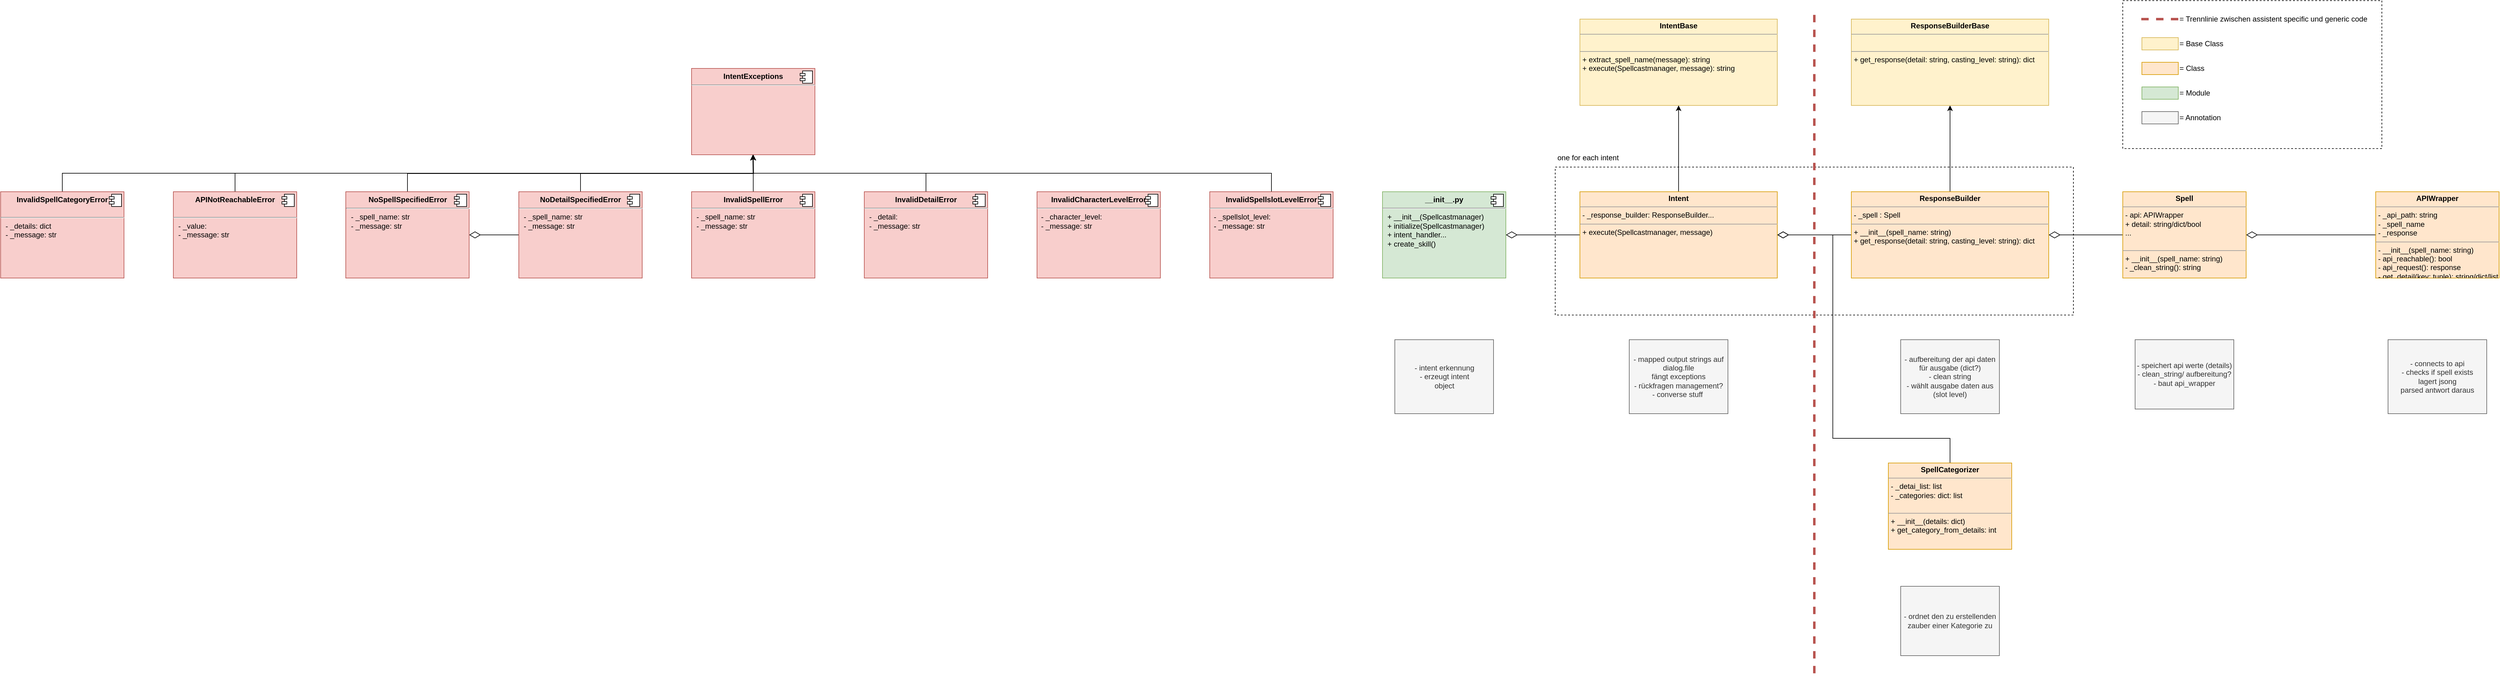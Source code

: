 <mxfile version="14.1.8" type="device"><diagram id="7a9b0gRVRB2r2v6Qlt2D" name="Seite-1"><mxGraphModel dx="4154" dy="967" grid="1" gridSize="10" guides="1" tooltips="1" connect="1" arrows="1" fold="1" page="1" pageScale="1" pageWidth="827" pageHeight="1169" math="0" shadow="0"><root><mxCell id="0"/><mxCell id="1" parent="0"/><mxCell id="eqXlYjlxtIKrxKtsxWFo-12" value="" style="rounded=0;whiteSpace=wrap;html=1;fillColor=none;dashed=1;" parent="1" vertex="1"><mxGeometry x="240" y="280" width="840" height="240" as="geometry"/></mxCell><mxCell id="cicyk6fSiz8CH4mB3oOW-80" value="- intent erkennung&lt;br&gt;- erzeugt intent &lt;br&gt;object" style="html=1;fillColor=#f5f5f5;strokeColor=#666666;fontColor=#333333;" parent="1" vertex="1"><mxGeometry x="-20" y="560" width="160" height="120" as="geometry"/></mxCell><mxCell id="cicyk6fSiz8CH4mB3oOW-81" value="- mapped output strings auf dialog.file&lt;br&gt;fängt exceptions&lt;br&gt;- rückfragen management?&lt;br&gt;- converse stuff&amp;nbsp;" style="whiteSpace=wrap;html=1;fillColor=#f5f5f5;strokeColor=#666666;fontColor=#333333;" parent="1" vertex="1"><mxGeometry x="360" y="560" width="160" height="120" as="geometry"/></mxCell><mxCell id="cicyk6fSiz8CH4mB3oOW-82" value="- aufbereitung der api daten für ausgabe (dict?)&lt;br&gt;- clean string&lt;br&gt;- wählt ausgabe daten aus (slot level)" style="whiteSpace=wrap;html=1;fillColor=#f5f5f5;strokeColor=#666666;fontColor=#333333;" parent="1" vertex="1"><mxGeometry x="800" y="560" width="160" height="120" as="geometry"/></mxCell><mxCell id="cicyk6fSiz8CH4mB3oOW-83" value="- speichert api werte (details)&lt;br&gt;- clean_string/ aufbereitung?&lt;br&gt;- baut api_wrapper" style="whiteSpace=wrap;html=1;fillColor=#f5f5f5;strokeColor=#666666;fontColor=#333333;" parent="1" vertex="1"><mxGeometry x="1180" y="560" width="160" height="112.5" as="geometry"/></mxCell><mxCell id="cicyk6fSiz8CH4mB3oOW-85" value="- connects to api&lt;br&gt;- checks if spell exists&lt;br&gt;lagert jsong&lt;br&gt;parsed antwort daraus" style="whiteSpace=wrap;html=1;fillColor=#f5f5f5;strokeColor=#666666;fontColor=#333333;" parent="1" vertex="1"><mxGeometry x="1590" y="560" width="160" height="120" as="geometry"/></mxCell><mxCell id="Ix2IAG6Sees71L86SU07-5" value="&lt;p style=&quot;margin: 0px ; margin-top: 6px ; text-align: center&quot;&gt;&lt;b&gt;__init__.py&lt;/b&gt;&lt;/p&gt;&lt;hr&gt;&lt;p style=&quot;margin: 0px ; margin-left: 8px&quot;&gt;+ __init__(Spellcastmanager)&lt;/p&gt;&lt;p style=&quot;margin: 0px ; margin-left: 8px&quot;&gt;+ initialize(Spellcastmanager)&lt;/p&gt;&lt;p style=&quot;margin: 0px ; margin-left: 8px&quot;&gt;+ intent_handler...&lt;/p&gt;&lt;p style=&quot;margin: 0px ; margin-left: 8px&quot;&gt;+ create_skill()&lt;/p&gt;" style="align=left;overflow=fill;html=1;dropTarget=0;fillColor=#d5e8d4;strokeColor=#82b366;" parent="1" vertex="1"><mxGeometry x="-40" y="320" width="200" height="140" as="geometry"/></mxCell><mxCell id="Ix2IAG6Sees71L86SU07-6" value="" style="shape=component;jettyWidth=8;jettyHeight=4;" parent="Ix2IAG6Sees71L86SU07-5" vertex="1"><mxGeometry x="1" width="20" height="20" relative="1" as="geometry"><mxPoint x="-24" y="4" as="offset"/></mxGeometry></mxCell><mxCell id="Ix2IAG6Sees71L86SU07-11" value="&lt;p style=&quot;margin: 0px ; margin-top: 4px ; text-align: center&quot;&gt;&lt;b&gt;IntentBase&lt;/b&gt;&lt;/p&gt;&lt;hr size=&quot;1&quot;&gt;&lt;p style=&quot;margin: 0px ; margin-left: 4px&quot;&gt;&lt;br&gt;&lt;/p&gt;&lt;hr size=&quot;1&quot;&gt;&lt;p style=&quot;margin: 0px ; margin-left: 4px&quot;&gt;&lt;span&gt;+ extract_spell_name(message): string&lt;/span&gt;&lt;br&gt;&lt;/p&gt;&lt;p style=&quot;margin: 0px ; margin-left: 4px&quot;&gt;&lt;span&gt;+ execute(Spellcastmanager, message): string&lt;/span&gt;&lt;/p&gt;" style="verticalAlign=top;align=left;overflow=fill;fontSize=12;fontFamily=Helvetica;html=1;fillColor=#fff2cc;strokeColor=#d6b656;" parent="1" vertex="1"><mxGeometry x="280" y="40" width="320" height="140" as="geometry"/></mxCell><mxCell id="eqXlYjlxtIKrxKtsxWFo-1" style="edgeStyle=orthogonalEdgeStyle;rounded=0;orthogonalLoop=1;jettySize=auto;html=1;exitX=0.5;exitY=0;exitDx=0;exitDy=0;entryX=0.5;entryY=1;entryDx=0;entryDy=0;" parent="1" source="Ix2IAG6Sees71L86SU07-16" target="Ix2IAG6Sees71L86SU07-11" edge="1"><mxGeometry relative="1" as="geometry"/></mxCell><mxCell id="eqXlYjlxtIKrxKtsxWFo-4" style="edgeStyle=orthogonalEdgeStyle;rounded=0;orthogonalLoop=1;jettySize=auto;html=1;exitX=0;exitY=0.5;exitDx=0;exitDy=0;endArrow=diamondThin;endFill=0;endSize=16;" parent="1" source="Ix2IAG6Sees71L86SU07-16" target="Ix2IAG6Sees71L86SU07-5" edge="1"><mxGeometry relative="1" as="geometry"/></mxCell><mxCell id="Ix2IAG6Sees71L86SU07-16" value="&lt;p style=&quot;margin: 0px ; margin-top: 4px ; text-align: center&quot;&gt;&lt;b&gt;Intent&lt;/b&gt;&lt;/p&gt;&lt;hr size=&quot;1&quot;&gt;&lt;p style=&quot;margin: 0px ; margin-left: 4px&quot;&gt;- _response_builder: ResponseBuilder...&lt;/p&gt;&lt;hr size=&quot;1&quot;&gt;&lt;p style=&quot;margin: 0px ; margin-left: 4px&quot;&gt;&lt;span&gt;+ execute(Spellcastmanager, message)&lt;/span&gt;&lt;br&gt;&lt;/p&gt;" style="verticalAlign=top;align=left;overflow=fill;fontSize=12;fontFamily=Helvetica;html=1;fillColor=#ffe6cc;strokeColor=#d79b00;" parent="1" vertex="1"><mxGeometry x="280" y="320" width="320" height="140" as="geometry"/></mxCell><mxCell id="eqXlYjlxtIKrxKtsxWFo-9" style="edgeStyle=orthogonalEdgeStyle;rounded=0;orthogonalLoop=1;jettySize=auto;html=1;exitX=0;exitY=0.5;exitDx=0;exitDy=0;entryX=1;entryY=0.5;entryDx=0;entryDy=0;endArrow=diamondThin;endFill=0;endSize=16;" parent="1" source="Ix2IAG6Sees71L86SU07-17" target="Ix2IAG6Sees71L86SU07-16" edge="1"><mxGeometry relative="1" as="geometry"/></mxCell><mxCell id="eqXlYjlxtIKrxKtsxWFo-11" style="edgeStyle=orthogonalEdgeStyle;rounded=0;orthogonalLoop=1;jettySize=auto;html=1;exitX=0.5;exitY=0;exitDx=0;exitDy=0;entryX=0.5;entryY=1;entryDx=0;entryDy=0;endArrow=classic;endFill=1;endSize=6;" parent="1" source="Ix2IAG6Sees71L86SU07-17" target="eqXlYjlxtIKrxKtsxWFo-10" edge="1"><mxGeometry relative="1" as="geometry"/></mxCell><mxCell id="Ix2IAG6Sees71L86SU07-17" value="&lt;p style=&quot;margin: 0px ; margin-top: 4px ; text-align: center&quot;&gt;&lt;b&gt;ResponseBuilder&lt;/b&gt;&lt;/p&gt;&lt;hr size=&quot;1&quot;&gt;&lt;p style=&quot;margin: 0px ; margin-left: 4px&quot;&gt;- _spell : Spell&lt;/p&gt;&lt;hr size=&quot;1&quot;&gt;&lt;p style=&quot;margin: 0px ; margin-left: 4px&quot;&gt;+ __init__(spell_name: string)&lt;/p&gt;&lt;p style=&quot;margin: 0px ; margin-left: 4px&quot;&gt;+ get_response(detail: string, casting_level: string): dict&lt;/p&gt;" style="verticalAlign=top;align=left;overflow=fill;fontSize=12;fontFamily=Helvetica;html=1;fillColor=#ffe6cc;strokeColor=#d79b00;" parent="1" vertex="1"><mxGeometry x="720" y="320" width="320" height="140" as="geometry"/></mxCell><mxCell id="eqXlYjlxtIKrxKtsxWFo-6" style="edgeStyle=orthogonalEdgeStyle;rounded=0;orthogonalLoop=1;jettySize=auto;html=1;exitX=0;exitY=0.5;exitDx=0;exitDy=0;entryX=1;entryY=0.5;entryDx=0;entryDy=0;endArrow=diamondThin;endFill=0;endSize=16;" parent="1" source="Ix2IAG6Sees71L86SU07-18" target="Ix2IAG6Sees71L86SU07-17" edge="1"><mxGeometry relative="1" as="geometry"/></mxCell><mxCell id="Ix2IAG6Sees71L86SU07-18" value="&lt;p style=&quot;margin: 0px ; margin-top: 4px ; text-align: center&quot;&gt;&lt;b&gt;Spell&lt;/b&gt;&lt;/p&gt;&lt;hr size=&quot;1&quot;&gt;&lt;p style=&quot;margin: 0px ; margin-left: 4px&quot;&gt;- api: APIWrapper&lt;/p&gt;&lt;p style=&quot;margin: 0px ; margin-left: 4px&quot;&gt;+ detail: string/dict/bool&lt;/p&gt;&lt;p style=&quot;margin: 0px ; margin-left: 4px&quot;&gt;...&lt;/p&gt;&lt;p style=&quot;margin: 0px ; margin-left: 4px&quot;&gt;&lt;br&gt;&lt;/p&gt;&lt;hr size=&quot;1&quot;&gt;&lt;p style=&quot;margin: 0px ; margin-left: 4px&quot;&gt;&lt;span&gt;+ __init__(spell_name: string)&lt;/span&gt;&lt;/p&gt;&lt;p style=&quot;margin: 0px ; margin-left: 4px&quot;&gt;&lt;span&gt;- _clean_string(): string&lt;/span&gt;&lt;br&gt;&lt;/p&gt;" style="verticalAlign=top;align=left;overflow=fill;fontSize=12;fontFamily=Helvetica;html=1;fillColor=#ffe6cc;strokeColor=#d79b00;" parent="1" vertex="1"><mxGeometry x="1160" y="320" width="200" height="140" as="geometry"/></mxCell><mxCell id="eqXlYjlxtIKrxKtsxWFo-7" style="edgeStyle=orthogonalEdgeStyle;rounded=0;orthogonalLoop=1;jettySize=auto;html=1;exitX=0;exitY=0.5;exitDx=0;exitDy=0;entryX=1;entryY=0.5;entryDx=0;entryDy=0;endArrow=diamondThin;endFill=0;endSize=16;" parent="1" source="Ix2IAG6Sees71L86SU07-19" target="Ix2IAG6Sees71L86SU07-18" edge="1"><mxGeometry relative="1" as="geometry"/></mxCell><mxCell id="Ix2IAG6Sees71L86SU07-19" value="&lt;p style=&quot;margin: 0px ; margin-top: 4px ; text-align: center&quot;&gt;&lt;b&gt;APIWrapper&lt;/b&gt;&lt;/p&gt;&lt;hr size=&quot;1&quot;&gt;&lt;p style=&quot;margin: 0px ; margin-left: 4px&quot;&gt;- _api_path: string&lt;/p&gt;&lt;p style=&quot;margin: 0px ; margin-left: 4px&quot;&gt;- _spell_name&lt;/p&gt;&lt;p style=&quot;margin: 0px ; margin-left: 4px&quot;&gt;- _response&lt;/p&gt;&lt;hr size=&quot;1&quot;&gt;&lt;p style=&quot;margin: 0px ; margin-left: 4px&quot;&gt;- __init__(spell_name: string)&lt;/p&gt;&lt;p style=&quot;margin: 0px ; margin-left: 4px&quot;&gt;- api_reachable(): bool&lt;/p&gt;&lt;p style=&quot;margin: 0px ; margin-left: 4px&quot;&gt;- api_request(): response&lt;/p&gt;&lt;p style=&quot;margin: 0px ; margin-left: 4px&quot;&gt;- get_detail(key: tuple): string/dict/list&lt;/p&gt;" style="verticalAlign=top;align=left;overflow=fill;fontSize=12;fontFamily=Helvetica;html=1;fillColor=#ffe6cc;strokeColor=#d79b00;" parent="1" vertex="1"><mxGeometry x="1570" y="320" width="200" height="140" as="geometry"/></mxCell><mxCell id="eqXlYjlxtIKrxKtsxWFo-10" value="&lt;p style=&quot;margin: 0px ; margin-top: 4px ; text-align: center&quot;&gt;&lt;b&gt;ResponseBuilderBase&lt;/b&gt;&lt;/p&gt;&lt;hr size=&quot;1&quot;&gt;&lt;p style=&quot;margin: 0px ; margin-left: 4px&quot;&gt;&lt;br&gt;&lt;/p&gt;&lt;hr size=&quot;1&quot;&gt;&lt;p style=&quot;margin: 0px ; margin-left: 4px&quot;&gt;&lt;span&gt;+ get_response(detail: string, casting_level: string): dict&lt;/span&gt;&lt;/p&gt;" style="verticalAlign=top;align=left;overflow=fill;fontSize=12;fontFamily=Helvetica;html=1;fillColor=#fff2cc;strokeColor=#d6b656;" parent="1" vertex="1"><mxGeometry x="720" y="40" width="320" height="140" as="geometry"/></mxCell><mxCell id="eqXlYjlxtIKrxKtsxWFo-13" value="one for each intent&amp;nbsp;" style="text;html=1;strokeColor=none;fillColor=none;align=center;verticalAlign=middle;whiteSpace=wrap;rounded=0;dashed=1;" parent="1" vertex="1"><mxGeometry x="240" y="250" width="110" height="30" as="geometry"/></mxCell><mxCell id="eqXlYjlxtIKrxKtsxWFo-18" style="edgeStyle=orthogonalEdgeStyle;rounded=0;orthogonalLoop=1;jettySize=auto;html=1;endArrow=none;endFill=0;fillColor=#f8cecc;strokeColor=#b85450;strokeWidth=4;dashed=1;" parent="1" edge="1"><mxGeometry relative="1" as="geometry"><mxPoint x="660" y="1101.176" as="sourcePoint"/><mxPoint x="660" y="30" as="targetPoint"/></mxGeometry></mxCell><mxCell id="q-f6AjrsgF0sMB8vE1SU-1" style="edgeStyle=orthogonalEdgeStyle;rounded=0;orthogonalLoop=1;jettySize=auto;html=1;endArrow=none;endFill=0;fillColor=#f8cecc;strokeColor=#b85450;strokeWidth=4;dashed=1;" parent="1" edge="1"><mxGeometry relative="1" as="geometry"><mxPoint x="1250" y="40" as="sourcePoint"/><mxPoint x="1180" y="40" as="targetPoint"/></mxGeometry></mxCell><mxCell id="q-f6AjrsgF0sMB8vE1SU-2" value="= Trennlinie zwischen assistent specific und generic code" style="text;html=1;strokeColor=none;fillColor=none;align=left;verticalAlign=middle;whiteSpace=wrap;rounded=0;" parent="1" vertex="1"><mxGeometry x="1250" y="30" width="320" height="20" as="geometry"/></mxCell><mxCell id="q-f6AjrsgF0sMB8vE1SU-4" value="" style="rounded=0;whiteSpace=wrap;html=1;fillColor=#fff2cc;strokeColor=#d6b656;" parent="1" vertex="1"><mxGeometry x="1191" y="70" width="59" height="20" as="geometry"/></mxCell><mxCell id="q-f6AjrsgF0sMB8vE1SU-5" value="" style="rounded=0;whiteSpace=wrap;html=1;fillColor=#ffe6cc;strokeColor=#d79b00;" parent="1" vertex="1"><mxGeometry x="1191" y="110" width="59" height="20" as="geometry"/></mxCell><mxCell id="q-f6AjrsgF0sMB8vE1SU-6" value="" style="rounded=0;whiteSpace=wrap;html=1;fillColor=#d5e8d4;strokeColor=#82b366;" parent="1" vertex="1"><mxGeometry x="1191" y="150" width="59" height="20" as="geometry"/></mxCell><mxCell id="q-f6AjrsgF0sMB8vE1SU-7" value="= Base Class" style="text;html=1;strokeColor=none;fillColor=none;align=left;verticalAlign=middle;whiteSpace=wrap;rounded=0;" parent="1" vertex="1"><mxGeometry x="1250" y="70" width="320" height="20" as="geometry"/></mxCell><mxCell id="q-f6AjrsgF0sMB8vE1SU-8" value="= Class" style="text;html=1;strokeColor=none;fillColor=none;align=left;verticalAlign=middle;whiteSpace=wrap;rounded=0;" parent="1" vertex="1"><mxGeometry x="1250" y="110" width="320" height="20" as="geometry"/></mxCell><mxCell id="q-f6AjrsgF0sMB8vE1SU-9" value="= Module" style="text;html=1;strokeColor=none;fillColor=none;align=left;verticalAlign=middle;whiteSpace=wrap;rounded=0;" parent="1" vertex="1"><mxGeometry x="1250" y="150" width="320" height="20" as="geometry"/></mxCell><mxCell id="q-f6AjrsgF0sMB8vE1SU-11" value="" style="rounded=0;whiteSpace=wrap;html=1;fillColor=#f5f5f5;strokeColor=#666666;fontColor=#333333;" parent="1" vertex="1"><mxGeometry x="1191" y="190" width="59" height="20" as="geometry"/></mxCell><mxCell id="q-f6AjrsgF0sMB8vE1SU-12" value="= Annotation" style="text;html=1;strokeColor=none;fillColor=none;align=left;verticalAlign=middle;whiteSpace=wrap;rounded=0;" parent="1" vertex="1"><mxGeometry x="1250" y="190" width="320" height="20" as="geometry"/></mxCell><mxCell id="q-f6AjrsgF0sMB8vE1SU-13" value="" style="rounded=0;whiteSpace=wrap;html=1;fillColor=none;dashed=1;" parent="1" vertex="1"><mxGeometry x="1160" y="10" width="420" height="240" as="geometry"/></mxCell><mxCell id="xxlN5G0DAQ1CHXZ3HnyN-1" value="&lt;p style=&quot;margin: 0px ; margin-top: 6px ; text-align: center&quot;&gt;&lt;b&gt;IntentExceptions&lt;/b&gt;&lt;/p&gt;&lt;hr&gt;&lt;p style=&quot;margin: 0px ; margin-left: 8px&quot;&gt;&lt;br&gt;&lt;/p&gt;" style="align=left;overflow=fill;html=1;dropTarget=0;fillColor=#f8cecc;strokeColor=#b85450;" parent="1" vertex="1"><mxGeometry x="-1160" y="120" width="200" height="140" as="geometry"/></mxCell><mxCell id="xxlN5G0DAQ1CHXZ3HnyN-2" value="" style="shape=component;jettyWidth=8;jettyHeight=4;" parent="xxlN5G0DAQ1CHXZ3HnyN-1" vertex="1"><mxGeometry x="1" width="20" height="20" relative="1" as="geometry"><mxPoint x="-24" y="4" as="offset"/></mxGeometry></mxCell><mxCell id="xxlN5G0DAQ1CHXZ3HnyN-44" style="edgeStyle=orthogonalEdgeStyle;rounded=0;orthogonalLoop=1;jettySize=auto;html=1;exitX=0.5;exitY=0;exitDx=0;exitDy=0;entryX=0.5;entryY=1;entryDx=0;entryDy=0;" parent="1" source="xxlN5G0DAQ1CHXZ3HnyN-17" target="xxlN5G0DAQ1CHXZ3HnyN-1" edge="1"><mxGeometry relative="1" as="geometry"/></mxCell><mxCell id="xxlN5G0DAQ1CHXZ3HnyN-17" value="&lt;p style=&quot;margin: 0px ; margin-top: 6px ; text-align: center&quot;&gt;&lt;b&gt;APINotReachableError&lt;/b&gt;&lt;/p&gt;&lt;span style=&quot;color: rgba(0 , 0 , 0 , 0) ; font-family: monospace ; font-size: 0px&quot;&gt;CmxGraphModel%3E%3Croot%3E%3CmxCell%20id%3D%220%22%2F%3E%3CmxCell%20id%3D%221%22%20parent%3D%220%22%2F%3E%3CmxCell%20id%3D%222%22%20value%3D%22%26lt%3Bp%20style%3D%26quot%3Bmargin%3A%200px%20%3B%20margin-top%3A%206px%20%3B%20text-align%3A%20center%26quot%3B%26gt%3B%26lt%3Bb%26gt%3BIntentError%26lt%3B%2Fb%26gt%3B%26lt%3B%2Fp%26gt%3B%26lt%3Bhr%26gt%3B%26lt%3Bp%20style%3D%26quot%3Bmargin%3A%200px%20%3B%20margin-left%3A%208px%26quot%3B%26gt%3B%26lt%3Bbr%26gt%3B%26lt%3B%2Fp%26gt%3B%22%20style%3D%22align%3Dleft%3Boverflow%3Dfill%3Bhtml%3D1%3BdropTarget%3D0%3BfillColor%3D%23f8cecc%3BstrokeColor%3D%23b85450%3B%22%20vertex%3D%221%22%20parent%3D%221%22%3E%3CmxGeometry%20x%3D%22-920%22%20y%3D%2240%22%20width%3D%22200%22%20height%3D%22140%22%20as%3D%22geometry%22%2F%3E%3C%2FmxCell%3E%3CmxCell%20id%3D%223%22%20value%3D%22%22%20style%3D%22shape%3Dcomponent%3BjettyWidth%3D8%3BjettyHeight%3D4%3B%22%20vertex%3D%221%22%20parent%3D%222%22%3E%3CmxGeometry%20x%3D%221%22%20width%3D%2220%22%20height%3D%2220%22%20relative%3D%221%22%20as%3D%22geometry%22%3E%3CmxPoint%20x%3D%22-24%22%20y%3D%224%22%20as%3D%22offset%22%2F%3E%3C%2FmxGeometry%3E%3C%2FmxCell%3E%3C%2Froot%3E%3C%2FmxGraphModel%3&lt;/span&gt;&lt;hr&gt;&lt;p style=&quot;margin: 0px ; margin-left: 8px&quot;&gt;- _value:&lt;br&gt;- _message: str&lt;br&gt;&lt;/p&gt;" style="align=left;overflow=fill;html=1;dropTarget=0;fillColor=#f8cecc;strokeColor=#b85450;" parent="1" vertex="1"><mxGeometry x="-2000" y="320" width="200" height="140" as="geometry"/></mxCell><mxCell id="xxlN5G0DAQ1CHXZ3HnyN-18" value="" style="shape=component;jettyWidth=8;jettyHeight=4;" parent="xxlN5G0DAQ1CHXZ3HnyN-17" vertex="1"><mxGeometry x="1" width="20" height="20" relative="1" as="geometry"><mxPoint x="-24" y="4" as="offset"/></mxGeometry></mxCell><mxCell id="xxlN5G0DAQ1CHXZ3HnyN-45" style="edgeStyle=orthogonalEdgeStyle;rounded=0;orthogonalLoop=1;jettySize=auto;html=1;exitX=0.5;exitY=0;exitDx=0;exitDy=0;" parent="1" source="xxlN5G0DAQ1CHXZ3HnyN-19" edge="1"><mxGeometry relative="1" as="geometry"><mxPoint x="-1060" y="260" as="targetPoint"/></mxGeometry></mxCell><mxCell id="xxlN5G0DAQ1CHXZ3HnyN-19" value="&lt;p style=&quot;margin: 0px ; margin-top: 6px ; text-align: center&quot;&gt;&lt;b&gt;NoSpellSpecifiedError&lt;/b&gt;&lt;/p&gt;&lt;hr&gt;&lt;p style=&quot;margin: 0px ; margin-left: 8px&quot;&gt;- _spell_name: str&lt;br&gt;- _message: str&lt;br&gt;&lt;/p&gt;" style="align=left;overflow=fill;html=1;dropTarget=0;fillColor=#f8cecc;strokeColor=#b85450;" parent="1" vertex="1"><mxGeometry x="-1720.5" y="320" width="200" height="140" as="geometry"/></mxCell><mxCell id="xxlN5G0DAQ1CHXZ3HnyN-20" value="" style="shape=component;jettyWidth=8;jettyHeight=4;" parent="xxlN5G0DAQ1CHXZ3HnyN-19" vertex="1"><mxGeometry x="1" width="20" height="20" relative="1" as="geometry"><mxPoint x="-24" y="4" as="offset"/></mxGeometry></mxCell><mxCell id="xxlN5G0DAQ1CHXZ3HnyN-46" style="edgeStyle=orthogonalEdgeStyle;rounded=0;orthogonalLoop=1;jettySize=auto;html=1;exitX=0.5;exitY=0;exitDx=0;exitDy=0;" parent="1" source="xxlN5G0DAQ1CHXZ3HnyN-21" edge="1"><mxGeometry relative="1" as="geometry"><mxPoint x="-1060.714" y="260" as="targetPoint"/></mxGeometry></mxCell><mxCell id="aQi3rKol1f8ac21ZVvv6-8" value="" style="edgeStyle=orthogonalEdgeStyle;rounded=0;orthogonalLoop=1;jettySize=auto;html=1;endArrow=diamondThin;endFill=0;endSize=16;" edge="1" parent="1" source="xxlN5G0DAQ1CHXZ3HnyN-21" target="xxlN5G0DAQ1CHXZ3HnyN-19"><mxGeometry relative="1" as="geometry"/></mxCell><mxCell id="xxlN5G0DAQ1CHXZ3HnyN-21" value="&lt;p style=&quot;margin: 0px ; margin-top: 6px ; text-align: center&quot;&gt;&lt;b&gt;NoDetailSpecifiedError&lt;/b&gt;&lt;/p&gt;&lt;hr&gt;&lt;p style=&quot;margin: 0px ; margin-left: 8px&quot;&gt;- _spell_name: str&lt;br&gt;- _message: str&lt;br&gt;&lt;/p&gt;" style="align=left;overflow=fill;html=1;dropTarget=0;fillColor=#f8cecc;strokeColor=#b85450;" parent="1" vertex="1"><mxGeometry x="-1440" y="320" width="200" height="140" as="geometry"/></mxCell><mxCell id="xxlN5G0DAQ1CHXZ3HnyN-22" value="" style="shape=component;jettyWidth=8;jettyHeight=4;" parent="xxlN5G0DAQ1CHXZ3HnyN-21" vertex="1"><mxGeometry x="1" width="20" height="20" relative="1" as="geometry"><mxPoint x="-24" y="4" as="offset"/></mxGeometry></mxCell><mxCell id="xxlN5G0DAQ1CHXZ3HnyN-47" style="edgeStyle=orthogonalEdgeStyle;rounded=0;orthogonalLoop=1;jettySize=auto;html=1;exitX=0.5;exitY=0;exitDx=0;exitDy=0;" parent="1" source="xxlN5G0DAQ1CHXZ3HnyN-23" edge="1"><mxGeometry relative="1" as="geometry"><mxPoint x="-1060" y="260" as="targetPoint"/></mxGeometry></mxCell><mxCell id="xxlN5G0DAQ1CHXZ3HnyN-23" value="&lt;p style=&quot;margin: 0px ; margin-top: 6px ; text-align: center&quot;&gt;&lt;b&gt;InvalidSpellError&lt;/b&gt;&lt;/p&gt;&lt;hr&gt;&lt;p style=&quot;margin: 0px ; margin-left: 8px&quot;&gt;- _spell_name: str&lt;br&gt;- _message: str&lt;br&gt;&lt;/p&gt;" style="align=left;overflow=fill;html=1;dropTarget=0;fillColor=#f8cecc;strokeColor=#b85450;" parent="1" vertex="1"><mxGeometry x="-1160" y="320" width="200" height="140" as="geometry"/></mxCell><mxCell id="xxlN5G0DAQ1CHXZ3HnyN-24" value="" style="shape=component;jettyWidth=8;jettyHeight=4;" parent="xxlN5G0DAQ1CHXZ3HnyN-23" vertex="1"><mxGeometry x="1" width="20" height="20" relative="1" as="geometry"><mxPoint x="-24" y="4" as="offset"/></mxGeometry></mxCell><mxCell id="xxlN5G0DAQ1CHXZ3HnyN-48" style="edgeStyle=orthogonalEdgeStyle;rounded=0;orthogonalLoop=1;jettySize=auto;html=1;exitX=0.5;exitY=0;exitDx=0;exitDy=0;entryX=0.5;entryY=1;entryDx=0;entryDy=0;" parent="1" source="xxlN5G0DAQ1CHXZ3HnyN-25" target="xxlN5G0DAQ1CHXZ3HnyN-1" edge="1"><mxGeometry relative="1" as="geometry"/></mxCell><mxCell id="xxlN5G0DAQ1CHXZ3HnyN-25" value="&lt;p style=&quot;margin: 0px ; margin-top: 6px ; text-align: center&quot;&gt;&lt;b&gt;InvalidDetailError&lt;/b&gt;&lt;/p&gt;&lt;hr&gt;&lt;p style=&quot;margin: 0px ; margin-left: 8px&quot;&gt;- _detail:&lt;br&gt;- _message: str&lt;br&gt;&lt;/p&gt;" style="align=left;overflow=fill;html=1;dropTarget=0;fillColor=#f8cecc;strokeColor=#b85450;" parent="1" vertex="1"><mxGeometry x="-880" y="320" width="200" height="140" as="geometry"/></mxCell><mxCell id="xxlN5G0DAQ1CHXZ3HnyN-26" value="" style="shape=component;jettyWidth=8;jettyHeight=4;" parent="xxlN5G0DAQ1CHXZ3HnyN-25" vertex="1"><mxGeometry x="1" width="20" height="20" relative="1" as="geometry"><mxPoint x="-24" y="4" as="offset"/></mxGeometry></mxCell><mxCell id="xxlN5G0DAQ1CHXZ3HnyN-29" value="&lt;p style=&quot;margin: 0px ; margin-top: 6px ; text-align: center&quot;&gt;&lt;b&gt;InvalidCharacterLevelError&lt;/b&gt;&lt;/p&gt;&lt;hr&gt;&amp;nbsp; - _character_level:&lt;br&gt;&amp;nbsp; - _message: str&lt;p style=&quot;margin: 0px ; margin-left: 8px&quot;&gt;&lt;span style=&quot;color: rgba(0 , 0 , 0 , 0) ; font-family: monospace ; font-size: 0px&quot;&gt;%3CmxGraphModel%3E%3Croot%3E%3CmxCell%20id%3D%220%22%2F%3E%3CmxCell%20id%3D%221%22%20parent%3D%220%22%2F%3E%3CmxCell%20id%3D%222%22%20value%3D%22%26lt%3Bp%20style%3D%26quot%3Bmargin%3A%200px%20%3B%20margin-top%3A%206px%20%3B%20text-align%3A%20center%26quot%3B%26gt%3B%26lt%3Bb%26gt%3BInvalidSpell%26lt%3B%2Fb%26gt%3B%26lt%3B%2Fp%26gt%3B%26lt%3Bhr%26gt%3B%26lt%3Bp%20style%3D%26quot%3Bmargin%3A%200px%20%3B%20margin-left%3A%208px%26quot%3B%26gt%3B%26lt%3Bbr%26gt%3B%26lt%3B%2Fp%26gt%3B%22%20style%3D%22align%3Dleft%3Boverflow%3Dfill%3Bhtml%3D1%3BdropTarget%3D0%3BfillColor%3D%23f8cecc%3BstrokeColor%3D%23b85450%3B%22%20vertex%3D%221%22%20parent%3D%221%22%3E%3CmxGeometry%20x%3D%22-600%22%20y%3D%22670%22%20width%3D%22200%22%20height%3D%22140%22%20as%3D%22geometry%22%2F%3E%3C%2FmxCell%3E%3CmxCell%20id%3D%223%22%20value%3D%22%22%20style%3D%22shape%3Dcomponent%3BjettyWidth%3D8%3BjettyHeight%3D4%3B%22%20vertex%3D%221%22%20parent%3D%222%22%3E%3CmxGeometry%20x%3D%221%22%20width%3D%2220%22%20height%3D%2220%22%20relative%3D%221%22%20as%3D%22geometry%22%3E%3CmxPoint%20x%3D%22-24%22%20y%3D%224%22%20as%3D%22offset%22%2F%3E%3C%2FmxGeometry%3E%3C%2FmxCell%3E%3C%2Froot%3E%3C%2FmxGraphModel%3E&lt;/span&gt;&lt;br&gt;&lt;/p&gt;" style="align=left;overflow=fill;html=1;dropTarget=0;fillColor=#f8cecc;strokeColor=#b85450;" parent="1" vertex="1"><mxGeometry x="-600" y="320" width="200" height="140" as="geometry"/></mxCell><mxCell id="xxlN5G0DAQ1CHXZ3HnyN-30" value="" style="shape=component;jettyWidth=8;jettyHeight=4;" parent="xxlN5G0DAQ1CHXZ3HnyN-29" vertex="1"><mxGeometry x="1" width="20" height="20" relative="1" as="geometry"><mxPoint x="-24" y="4" as="offset"/></mxGeometry></mxCell><mxCell id="xxlN5G0DAQ1CHXZ3HnyN-49" style="edgeStyle=orthogonalEdgeStyle;rounded=0;orthogonalLoop=1;jettySize=auto;html=1;exitX=0.5;exitY=0;exitDx=0;exitDy=0;entryX=0.5;entryY=1;entryDx=0;entryDy=0;" parent="1" source="xxlN5G0DAQ1CHXZ3HnyN-31" target="xxlN5G0DAQ1CHXZ3HnyN-1" edge="1"><mxGeometry relative="1" as="geometry"/></mxCell><mxCell id="xxlN5G0DAQ1CHXZ3HnyN-31" value="&lt;p style=&quot;margin: 0px ; margin-top: 6px ; text-align: center&quot;&gt;&lt;b&gt;InvalidSpellslotLevelError&lt;/b&gt;&lt;/p&gt;&lt;hr&gt;&amp;nbsp; - _spellslot_level:&lt;br&gt;&amp;nbsp; - _message: str&lt;br&gt;&lt;p style=&quot;margin: 0px ; margin-left: 8px&quot;&gt;&lt;span style=&quot;color: rgba(0 , 0 , 0 , 0) ; font-family: monospace ; font-size: 0px&quot;&gt;-fgh&lt;/span&gt;&lt;/p&gt;&lt;p style=&quot;margin: 0px ; margin-left: 8px&quot;&gt;&lt;span style=&quot;color: rgba(0 , 0 , 0 , 0) ; font-family: monospace ; font-size: 0px&quot;&gt;hh%3CmxGraphModel%3E%3Croot%3E%3CmxCell%20id%3D%220%22%2F%3E%3CmxCell%20id%3D%221%22%20parent%3D%220%22%2F%3E%3CmxCell%20id%3D%222%22%20value%3D%22%26lt%3Bp%20style%3D%26quot%3Bmargin%3A%200px%20%3B%20margin-top%3A%206px%20%3B%20text-align%3A%20center%26quot%3B%26gt%3B%26lt%3Bb%26gt%3BInvalidSpell%26lt%3B%2Fb%26gt%3B%26lt%3B%2Fp%26gt%3B%26lt%3Bhr%26gt%3B%26lt%3Bp%20style%3D%26quot%3Bmargin%3A%200px%20%3B%20margin-left%3A%208px%26quot%3B%26gt%3B%26lt%3Bbr%26gt%3B%26lt%3B%2Fp%26gt%3B%22%20style%3D%22align%3Dleft%3Boverflow%3Dfill%3Bhtml%3D1%3BdropTarget%3D0%3BfillColor%3D%23f8cecc%3BstrokeColor%3D%23b85450%3B%22%20vertex%3D%221%22%20parent%3D%221%22%3E%3CmxGeometry%20x%3D%22-600%22%20y%3D%22670%22%20width%3D%22200%22%20height%3D%22140%22%20as%3D%22geometry%22%2F%3E%3C%2FmxCell%3E%3CmxCell%20id%3D%223%22%20value%3D%22%22%20style%3D%22shape%3Dcomponent%3BjettyWidth%3D8%3BjettyHeight%3D4%3B%22%20vertex%3D%221%22%20parent%3D%222%22%3E%3CmxGeometry%20x%3D%221%22%20width%3D%2220%22%20height%3D%2220%22%20relative%3D%221%22%20as%3D%22geometry%22%3E%3CmxPoint%20x%3D%22-24%22%20y%3D%224%22%20as%3D%22offset%22%2F%3E%3C%2FmxGeometry%3E%3C%2FmxCell%3E%3C%2Froot%3E%3C%2FmxGraphModel%3Ejjj&lt;/span&gt;&lt;br&gt;&lt;/p&gt;" style="align=left;overflow=fill;html=1;dropTarget=0;fillColor=#f8cecc;strokeColor=#b85450;" parent="1" vertex="1"><mxGeometry x="-320" y="320" width="200" height="140" as="geometry"/></mxCell><mxCell id="xxlN5G0DAQ1CHXZ3HnyN-32" value="" style="shape=component;jettyWidth=8;jettyHeight=4;" parent="xxlN5G0DAQ1CHXZ3HnyN-31" vertex="1"><mxGeometry x="1" width="20" height="20" relative="1" as="geometry"><mxPoint x="-24" y="4" as="offset"/></mxGeometry></mxCell><mxCell id="aQi3rKol1f8ac21ZVvv6-3" style="edgeStyle=orthogonalEdgeStyle;rounded=0;orthogonalLoop=1;jettySize=auto;html=1;exitX=0.5;exitY=0;exitDx=0;exitDy=0;entryX=0.5;entryY=1;entryDx=0;entryDy=0;" edge="1" parent="1" source="aQi3rKol1f8ac21ZVvv6-1" target="xxlN5G0DAQ1CHXZ3HnyN-1"><mxGeometry relative="1" as="geometry"/></mxCell><mxCell id="aQi3rKol1f8ac21ZVvv6-1" value="&lt;p style=&quot;margin: 0px ; margin-top: 6px ; text-align: center&quot;&gt;&lt;b&gt;InvalidSpellCategoryError&lt;/b&gt;&lt;/p&gt;&lt;span style=&quot;color: rgba(0 , 0 , 0 , 0) ; font-family: monospace ; font-size: 0px&quot;&gt;3CmxGraphModel%3E%3Croot%3E%3CmxCell%20id%3D%220%22%2F%3E%3CmxCell%20id%3D%221%22%20parent%3D%220%22%2F%3E%3CmxCell%20id%3D%222%22%20value%3D%22%26lt%3Bp%20style%3D%26quot%3Bmargin%3A%200px%20%3B%20margin-top%3A%206px%20%3B%20text-align%3A%20center%26quot%3B%26gt%3B%26lt%3Bb%26gt%3BIntentError%26lt%3B%2Fb%26gt%3B%26lt%3B%2Fp%26gt%3B%26lt%3Bhr%26gt%3B%26lt%3Bp%20style%3D%26quot%3Bmargin%3A%200px%20%3B%20margin-left%3A%208px%26quot%3B%26gt%3B%26lt%3Bbr%26gt%3B%26lt%3B%2Fp%26gt%3B%22%20style%3D%22align%3Dleft%3Boverflow%3Dfill%3Bhtml%3D1%3BdropTarget%3D0%3BfillColor%3D%23f8cecc%3BstrokeColor%3D%23b85450%3B%22%20vertex%3D%221%22%20parent%3D%221%22%3E%3CmxGeometry%20x%3D%22-920%22%20y%3D%2240%22%20width%3D%22200%22%20height%3D%22140%22%20as%3D%22geometry%22%2F%3E%3C%2FmxCell%3E%3CmxCell%20id%3D%223%22%20value%3D%22%22%20style%3D%22shape%3Dcomponent%3BjettyWidth%3D8%3BjettyHeight%3D4%3B%22%20vertex%3D%221%22%20parent%3D%222%22%3E%3CmxGeometry%20x%3D%221%22%20width%3D%2220%22%20height%3D%2220%22%20relative%3D%221%22%20as%3D%22geometry%22%3E%3CmxPoint%20x%3D%22-24%22%20y%3D%224%22%20as%3D%22offset%22%2F%3E%3C%2FmxGeometry%3E%3C%2FmxCell%3E%3C%2Froot%3E%3C%2FmxGraphModel%3E&lt;/span&gt;&lt;hr&gt;&lt;p style=&quot;margin: 0px ; margin-left: 8px&quot;&gt;- _details: dict&lt;br&gt;- _message: str&lt;br&gt;&lt;/p&gt;" style="align=left;overflow=fill;html=1;dropTarget=0;fillColor=#f8cecc;strokeColor=#b85450;" vertex="1" parent="1"><mxGeometry x="-2280" y="320" width="200" height="140" as="geometry"/></mxCell><mxCell id="aQi3rKol1f8ac21ZVvv6-2" value="" style="shape=component;jettyWidth=8;jettyHeight=4;" vertex="1" parent="aQi3rKol1f8ac21ZVvv6-1"><mxGeometry x="1" width="20" height="20" relative="1" as="geometry"><mxPoint x="-24" y="4" as="offset"/></mxGeometry></mxCell><mxCell id="aQi3rKol1f8ac21ZVvv6-7" style="edgeStyle=orthogonalEdgeStyle;rounded=0;orthogonalLoop=1;jettySize=auto;html=1;exitX=0.5;exitY=0;exitDx=0;exitDy=0;entryX=1;entryY=0.5;entryDx=0;entryDy=0;endArrow=diamondThin;endFill=0;endSize=16;" edge="1" parent="1" source="aQi3rKol1f8ac21ZVvv6-4" target="Ix2IAG6Sees71L86SU07-16"><mxGeometry relative="1" as="geometry"><Array as="points"><mxPoint x="880" y="720"/><mxPoint x="690" y="720"/><mxPoint x="690" y="390"/></Array></mxGeometry></mxCell><mxCell id="aQi3rKol1f8ac21ZVvv6-4" value="&lt;p style=&quot;margin: 0px ; margin-top: 4px ; text-align: center&quot;&gt;&lt;b&gt;SpellCategorizer&lt;/b&gt;&lt;/p&gt;&lt;hr size=&quot;1&quot;&gt;&lt;p style=&quot;margin: 0px ; margin-left: 4px&quot;&gt;- _detai_list: list&lt;/p&gt;&lt;p style=&quot;margin: 0px ; margin-left: 4px&quot;&gt;- _categories: dict: list&lt;/p&gt;&lt;p style=&quot;margin: 0px ; margin-left: 4px&quot;&gt;&lt;br&gt;&lt;/p&gt;&lt;hr size=&quot;1&quot;&gt;&lt;p style=&quot;margin: 0px ; margin-left: 4px&quot;&gt;&lt;span&gt;+ __init__(details: dict)&lt;/span&gt;&lt;/p&gt;&lt;p style=&quot;margin: 0px ; margin-left: 4px&quot;&gt;+ get_category_from_details: int&lt;/p&gt;" style="verticalAlign=top;align=left;overflow=fill;fontSize=12;fontFamily=Helvetica;html=1;fillColor=#ffe6cc;strokeColor=#d79b00;" vertex="1" parent="1"><mxGeometry x="780" y="760" width="200" height="140" as="geometry"/></mxCell><mxCell id="aQi3rKol1f8ac21ZVvv6-6" value="- ordnet den zu erstellenden zauber einer Kategorie zu" style="whiteSpace=wrap;html=1;fillColor=#f5f5f5;strokeColor=#666666;fontColor=#333333;" vertex="1" parent="1"><mxGeometry x="800" y="960" width="160" height="112.5" as="geometry"/></mxCell></root></mxGraphModel></diagram></mxfile>
